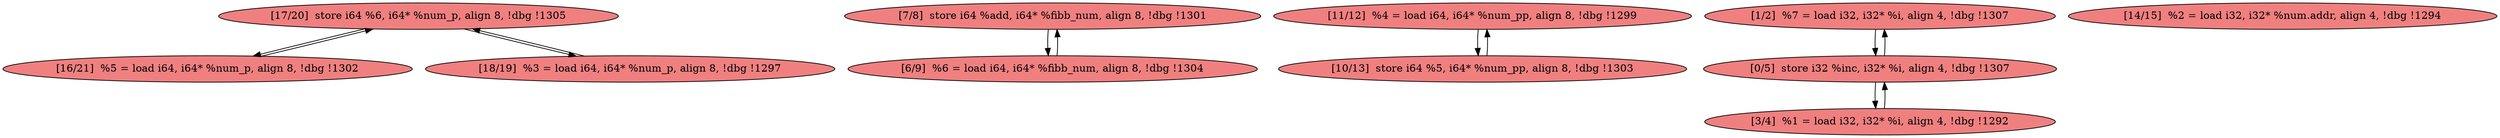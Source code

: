 
digraph G {


node97 [fillcolor=lightcoral,label="[17/20]  store i64 %6, i64* %num_p, align 8, !dbg !1305",shape=ellipse,style=filled ]
node96 [fillcolor=lightcoral,label="[16/21]  %5 = load i64, i64* %num_p, align 8, !dbg !1302",shape=ellipse,style=filled ]
node98 [fillcolor=lightcoral,label="[18/19]  %3 = load i64, i64* %num_p, align 8, !dbg !1297",shape=ellipse,style=filled ]
node95 [fillcolor=lightcoral,label="[7/8]  store i64 %add, i64* %fibb_num, align 8, !dbg !1301",shape=ellipse,style=filled ]
node94 [fillcolor=lightcoral,label="[11/12]  %4 = load i64, i64* %num_pp, align 8, !dbg !1299",shape=ellipse,style=filled ]
node89 [fillcolor=lightcoral,label="[1/2]  %7 = load i32, i32* %i, align 4, !dbg !1307",shape=ellipse,style=filled ]
node91 [fillcolor=lightcoral,label="[10/13]  store i64 %5, i64* %num_pp, align 8, !dbg !1303",shape=ellipse,style=filled ]
node88 [fillcolor=lightcoral,label="[0/5]  store i32 %inc, i32* %i, align 4, !dbg !1307",shape=ellipse,style=filled ]
node90 [fillcolor=lightcoral,label="[6/9]  %6 = load i64, i64* %fibb_num, align 8, !dbg !1304",shape=ellipse,style=filled ]
node93 [fillcolor=lightcoral,label="[3/4]  %1 = load i32, i32* %i, align 4, !dbg !1292",shape=ellipse,style=filled ]
node92 [fillcolor=lightcoral,label="[14/15]  %2 = load i32, i32* %num.addr, align 4, !dbg !1294",shape=ellipse,style=filled ]

node91->node94 [ ]
node94->node91 [ ]
node89->node88 [ ]
node95->node90 [ ]
node88->node89 [ ]
node97->node98 [ ]
node88->node93 [ ]
node90->node95 [ ]
node98->node97 [ ]
node97->node96 [ ]
node96->node97 [ ]
node93->node88 [ ]


}
